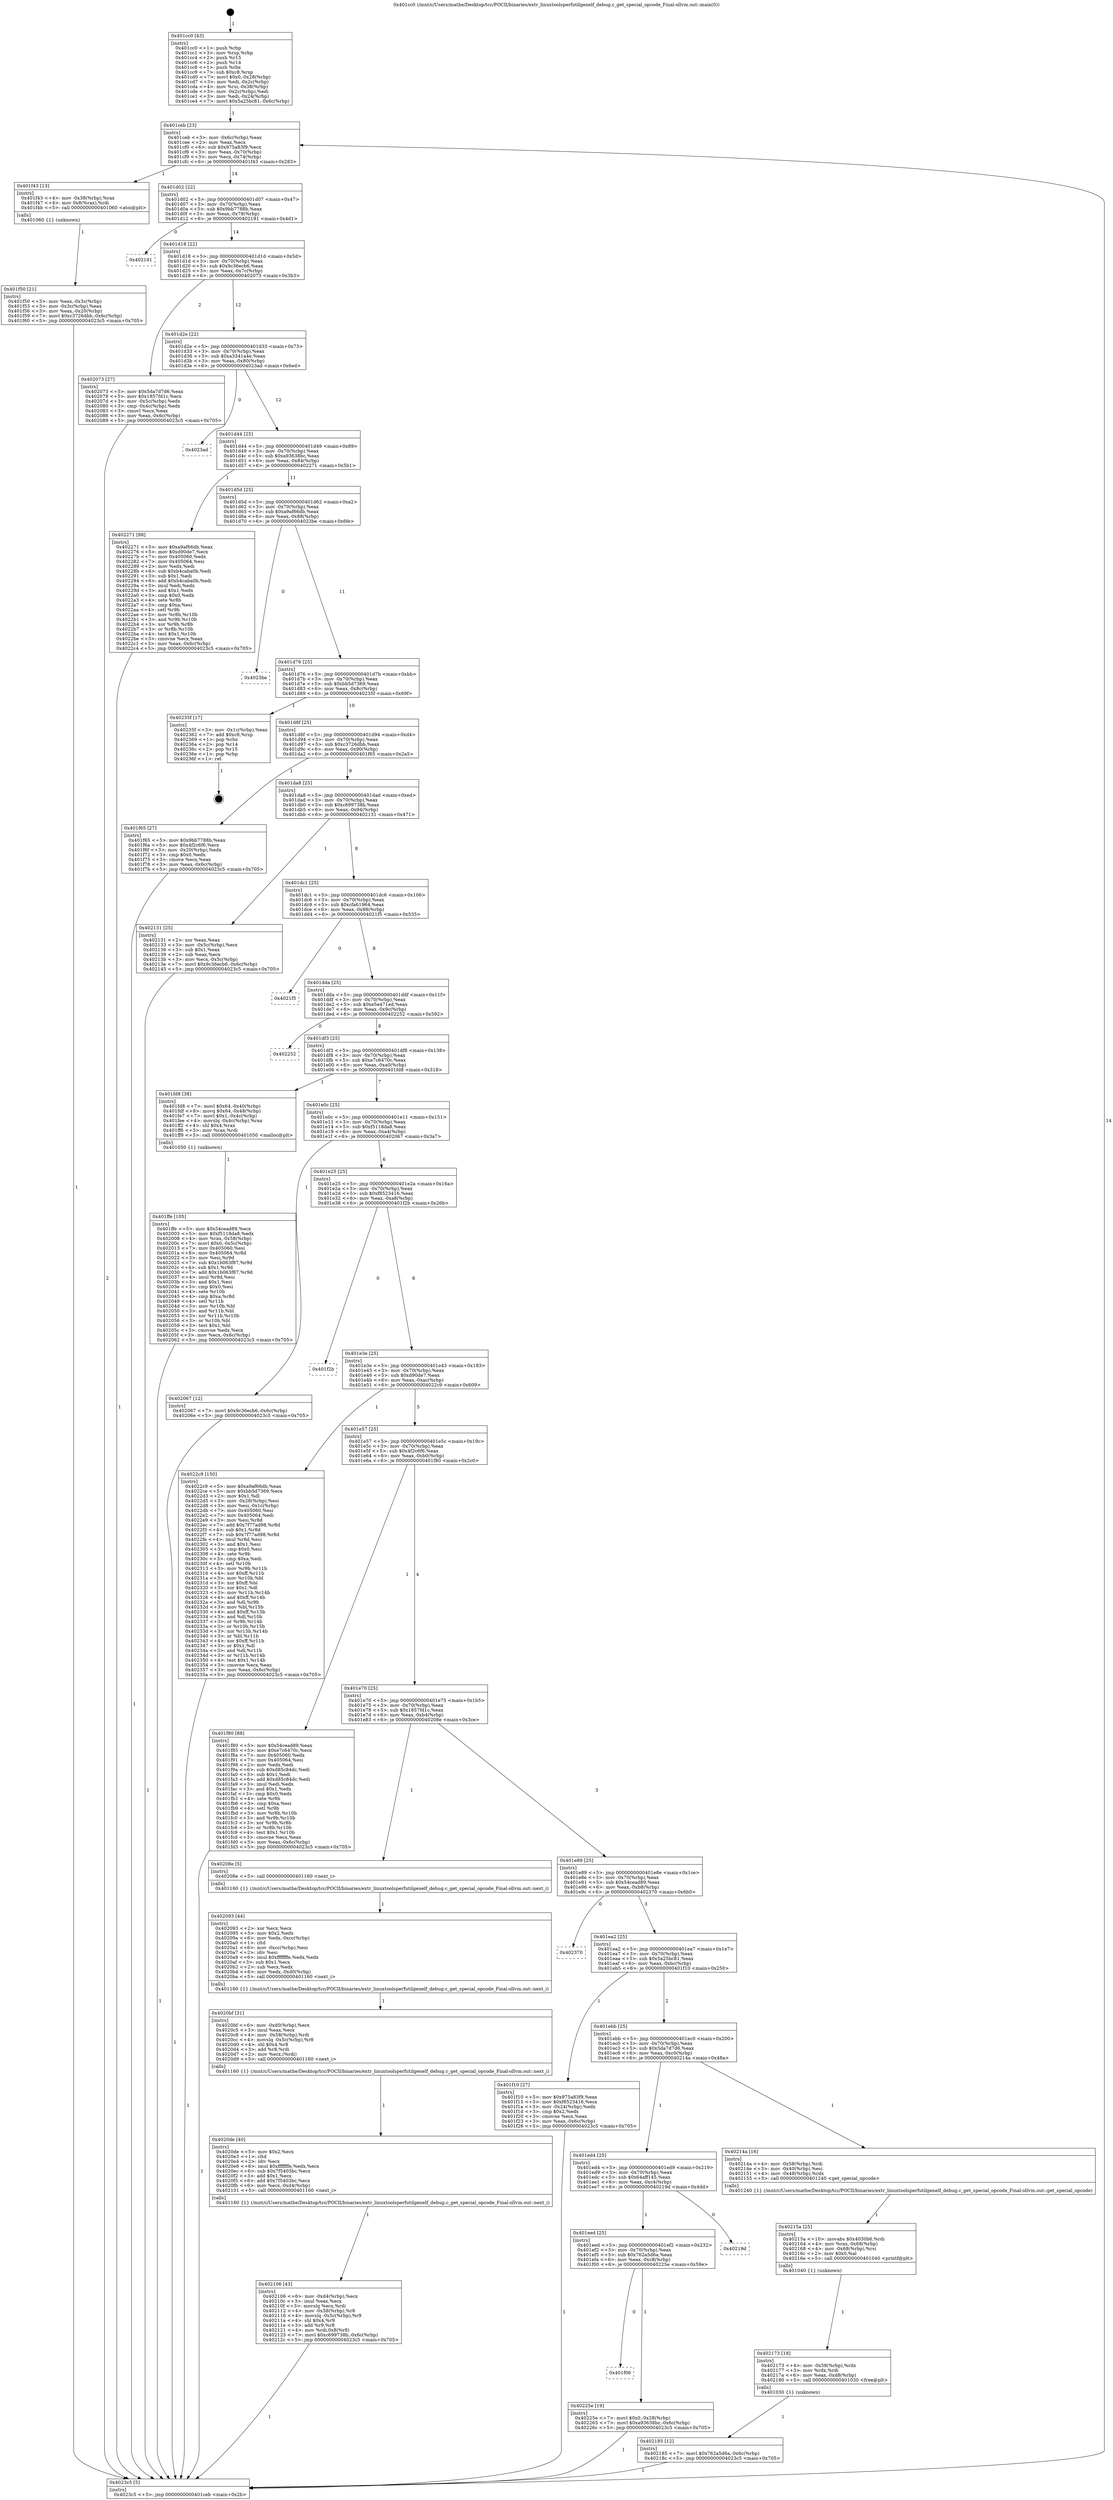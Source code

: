 digraph "0x401cc0" {
  label = "0x401cc0 (/mnt/c/Users/mathe/Desktop/tcc/POCII/binaries/extr_linuxtoolsperfutilgenelf_debug.c_get_special_opcode_Final-ollvm.out::main(0))"
  labelloc = "t"
  node[shape=record]

  Entry [label="",width=0.3,height=0.3,shape=circle,fillcolor=black,style=filled]
  "0x401ceb" [label="{
     0x401ceb [23]\l
     | [instrs]\l
     &nbsp;&nbsp;0x401ceb \<+3\>: mov -0x6c(%rbp),%eax\l
     &nbsp;&nbsp;0x401cee \<+2\>: mov %eax,%ecx\l
     &nbsp;&nbsp;0x401cf0 \<+6\>: sub $0x975a83f9,%ecx\l
     &nbsp;&nbsp;0x401cf6 \<+3\>: mov %eax,-0x70(%rbp)\l
     &nbsp;&nbsp;0x401cf9 \<+3\>: mov %ecx,-0x74(%rbp)\l
     &nbsp;&nbsp;0x401cfc \<+6\>: je 0000000000401f43 \<main+0x283\>\l
  }"]
  "0x401f43" [label="{
     0x401f43 [13]\l
     | [instrs]\l
     &nbsp;&nbsp;0x401f43 \<+4\>: mov -0x38(%rbp),%rax\l
     &nbsp;&nbsp;0x401f47 \<+4\>: mov 0x8(%rax),%rdi\l
     &nbsp;&nbsp;0x401f4b \<+5\>: call 0000000000401060 \<atoi@plt\>\l
     | [calls]\l
     &nbsp;&nbsp;0x401060 \{1\} (unknown)\l
  }"]
  "0x401d02" [label="{
     0x401d02 [22]\l
     | [instrs]\l
     &nbsp;&nbsp;0x401d02 \<+5\>: jmp 0000000000401d07 \<main+0x47\>\l
     &nbsp;&nbsp;0x401d07 \<+3\>: mov -0x70(%rbp),%eax\l
     &nbsp;&nbsp;0x401d0a \<+5\>: sub $0x9bb7788b,%eax\l
     &nbsp;&nbsp;0x401d0f \<+3\>: mov %eax,-0x78(%rbp)\l
     &nbsp;&nbsp;0x401d12 \<+6\>: je 0000000000402191 \<main+0x4d1\>\l
  }"]
  Exit [label="",width=0.3,height=0.3,shape=circle,fillcolor=black,style=filled,peripheries=2]
  "0x402191" [label="{
     0x402191\l
  }", style=dashed]
  "0x401d18" [label="{
     0x401d18 [22]\l
     | [instrs]\l
     &nbsp;&nbsp;0x401d18 \<+5\>: jmp 0000000000401d1d \<main+0x5d\>\l
     &nbsp;&nbsp;0x401d1d \<+3\>: mov -0x70(%rbp),%eax\l
     &nbsp;&nbsp;0x401d20 \<+5\>: sub $0x9c36ecb6,%eax\l
     &nbsp;&nbsp;0x401d25 \<+3\>: mov %eax,-0x7c(%rbp)\l
     &nbsp;&nbsp;0x401d28 \<+6\>: je 0000000000402073 \<main+0x3b3\>\l
  }"]
  "0x401f06" [label="{
     0x401f06\l
  }", style=dashed]
  "0x402073" [label="{
     0x402073 [27]\l
     | [instrs]\l
     &nbsp;&nbsp;0x402073 \<+5\>: mov $0x5da7d7d6,%eax\l
     &nbsp;&nbsp;0x402078 \<+5\>: mov $0x1857fd1c,%ecx\l
     &nbsp;&nbsp;0x40207d \<+3\>: mov -0x5c(%rbp),%edx\l
     &nbsp;&nbsp;0x402080 \<+3\>: cmp -0x4c(%rbp),%edx\l
     &nbsp;&nbsp;0x402083 \<+3\>: cmovl %ecx,%eax\l
     &nbsp;&nbsp;0x402086 \<+3\>: mov %eax,-0x6c(%rbp)\l
     &nbsp;&nbsp;0x402089 \<+5\>: jmp 00000000004023c5 \<main+0x705\>\l
  }"]
  "0x401d2e" [label="{
     0x401d2e [22]\l
     | [instrs]\l
     &nbsp;&nbsp;0x401d2e \<+5\>: jmp 0000000000401d33 \<main+0x73\>\l
     &nbsp;&nbsp;0x401d33 \<+3\>: mov -0x70(%rbp),%eax\l
     &nbsp;&nbsp;0x401d36 \<+5\>: sub $0xa3341a4e,%eax\l
     &nbsp;&nbsp;0x401d3b \<+3\>: mov %eax,-0x80(%rbp)\l
     &nbsp;&nbsp;0x401d3e \<+6\>: je 00000000004023ad \<main+0x6ed\>\l
  }"]
  "0x40225e" [label="{
     0x40225e [19]\l
     | [instrs]\l
     &nbsp;&nbsp;0x40225e \<+7\>: movl $0x0,-0x28(%rbp)\l
     &nbsp;&nbsp;0x402265 \<+7\>: movl $0xa93638bc,-0x6c(%rbp)\l
     &nbsp;&nbsp;0x40226c \<+5\>: jmp 00000000004023c5 \<main+0x705\>\l
  }"]
  "0x4023ad" [label="{
     0x4023ad\l
  }", style=dashed]
  "0x401d44" [label="{
     0x401d44 [25]\l
     | [instrs]\l
     &nbsp;&nbsp;0x401d44 \<+5\>: jmp 0000000000401d49 \<main+0x89\>\l
     &nbsp;&nbsp;0x401d49 \<+3\>: mov -0x70(%rbp),%eax\l
     &nbsp;&nbsp;0x401d4c \<+5\>: sub $0xa93638bc,%eax\l
     &nbsp;&nbsp;0x401d51 \<+6\>: mov %eax,-0x84(%rbp)\l
     &nbsp;&nbsp;0x401d57 \<+6\>: je 0000000000402271 \<main+0x5b1\>\l
  }"]
  "0x401eed" [label="{
     0x401eed [25]\l
     | [instrs]\l
     &nbsp;&nbsp;0x401eed \<+5\>: jmp 0000000000401ef2 \<main+0x232\>\l
     &nbsp;&nbsp;0x401ef2 \<+3\>: mov -0x70(%rbp),%eax\l
     &nbsp;&nbsp;0x401ef5 \<+5\>: sub $0x762a5d6a,%eax\l
     &nbsp;&nbsp;0x401efa \<+6\>: mov %eax,-0xc8(%rbp)\l
     &nbsp;&nbsp;0x401f00 \<+6\>: je 000000000040225e \<main+0x59e\>\l
  }"]
  "0x402271" [label="{
     0x402271 [88]\l
     | [instrs]\l
     &nbsp;&nbsp;0x402271 \<+5\>: mov $0xa9af66db,%eax\l
     &nbsp;&nbsp;0x402276 \<+5\>: mov $0xd90de7,%ecx\l
     &nbsp;&nbsp;0x40227b \<+7\>: mov 0x405060,%edx\l
     &nbsp;&nbsp;0x402282 \<+7\>: mov 0x405064,%esi\l
     &nbsp;&nbsp;0x402289 \<+2\>: mov %edx,%edi\l
     &nbsp;&nbsp;0x40228b \<+6\>: sub $0xb4caba0b,%edi\l
     &nbsp;&nbsp;0x402291 \<+3\>: sub $0x1,%edi\l
     &nbsp;&nbsp;0x402294 \<+6\>: add $0xb4caba0b,%edi\l
     &nbsp;&nbsp;0x40229a \<+3\>: imul %edi,%edx\l
     &nbsp;&nbsp;0x40229d \<+3\>: and $0x1,%edx\l
     &nbsp;&nbsp;0x4022a0 \<+3\>: cmp $0x0,%edx\l
     &nbsp;&nbsp;0x4022a3 \<+4\>: sete %r8b\l
     &nbsp;&nbsp;0x4022a7 \<+3\>: cmp $0xa,%esi\l
     &nbsp;&nbsp;0x4022aa \<+4\>: setl %r9b\l
     &nbsp;&nbsp;0x4022ae \<+3\>: mov %r8b,%r10b\l
     &nbsp;&nbsp;0x4022b1 \<+3\>: and %r9b,%r10b\l
     &nbsp;&nbsp;0x4022b4 \<+3\>: xor %r9b,%r8b\l
     &nbsp;&nbsp;0x4022b7 \<+3\>: or %r8b,%r10b\l
     &nbsp;&nbsp;0x4022ba \<+4\>: test $0x1,%r10b\l
     &nbsp;&nbsp;0x4022be \<+3\>: cmovne %ecx,%eax\l
     &nbsp;&nbsp;0x4022c1 \<+3\>: mov %eax,-0x6c(%rbp)\l
     &nbsp;&nbsp;0x4022c4 \<+5\>: jmp 00000000004023c5 \<main+0x705\>\l
  }"]
  "0x401d5d" [label="{
     0x401d5d [25]\l
     | [instrs]\l
     &nbsp;&nbsp;0x401d5d \<+5\>: jmp 0000000000401d62 \<main+0xa2\>\l
     &nbsp;&nbsp;0x401d62 \<+3\>: mov -0x70(%rbp),%eax\l
     &nbsp;&nbsp;0x401d65 \<+5\>: sub $0xa9af66db,%eax\l
     &nbsp;&nbsp;0x401d6a \<+6\>: mov %eax,-0x88(%rbp)\l
     &nbsp;&nbsp;0x401d70 \<+6\>: je 00000000004023be \<main+0x6fe\>\l
  }"]
  "0x40219d" [label="{
     0x40219d\l
  }", style=dashed]
  "0x4023be" [label="{
     0x4023be\l
  }", style=dashed]
  "0x401d76" [label="{
     0x401d76 [25]\l
     | [instrs]\l
     &nbsp;&nbsp;0x401d76 \<+5\>: jmp 0000000000401d7b \<main+0xbb\>\l
     &nbsp;&nbsp;0x401d7b \<+3\>: mov -0x70(%rbp),%eax\l
     &nbsp;&nbsp;0x401d7e \<+5\>: sub $0xbb5d7369,%eax\l
     &nbsp;&nbsp;0x401d83 \<+6\>: mov %eax,-0x8c(%rbp)\l
     &nbsp;&nbsp;0x401d89 \<+6\>: je 000000000040235f \<main+0x69f\>\l
  }"]
  "0x402185" [label="{
     0x402185 [12]\l
     | [instrs]\l
     &nbsp;&nbsp;0x402185 \<+7\>: movl $0x762a5d6a,-0x6c(%rbp)\l
     &nbsp;&nbsp;0x40218c \<+5\>: jmp 00000000004023c5 \<main+0x705\>\l
  }"]
  "0x40235f" [label="{
     0x40235f [17]\l
     | [instrs]\l
     &nbsp;&nbsp;0x40235f \<+3\>: mov -0x1c(%rbp),%eax\l
     &nbsp;&nbsp;0x402362 \<+7\>: add $0xc8,%rsp\l
     &nbsp;&nbsp;0x402369 \<+1\>: pop %rbx\l
     &nbsp;&nbsp;0x40236a \<+2\>: pop %r14\l
     &nbsp;&nbsp;0x40236c \<+2\>: pop %r15\l
     &nbsp;&nbsp;0x40236e \<+1\>: pop %rbp\l
     &nbsp;&nbsp;0x40236f \<+1\>: ret\l
  }"]
  "0x401d8f" [label="{
     0x401d8f [25]\l
     | [instrs]\l
     &nbsp;&nbsp;0x401d8f \<+5\>: jmp 0000000000401d94 \<main+0xd4\>\l
     &nbsp;&nbsp;0x401d94 \<+3\>: mov -0x70(%rbp),%eax\l
     &nbsp;&nbsp;0x401d97 \<+5\>: sub $0xc3726dbb,%eax\l
     &nbsp;&nbsp;0x401d9c \<+6\>: mov %eax,-0x90(%rbp)\l
     &nbsp;&nbsp;0x401da2 \<+6\>: je 0000000000401f65 \<main+0x2a5\>\l
  }"]
  "0x402173" [label="{
     0x402173 [18]\l
     | [instrs]\l
     &nbsp;&nbsp;0x402173 \<+4\>: mov -0x58(%rbp),%rdx\l
     &nbsp;&nbsp;0x402177 \<+3\>: mov %rdx,%rdi\l
     &nbsp;&nbsp;0x40217a \<+6\>: mov %eax,-0xd8(%rbp)\l
     &nbsp;&nbsp;0x402180 \<+5\>: call 0000000000401030 \<free@plt\>\l
     | [calls]\l
     &nbsp;&nbsp;0x401030 \{1\} (unknown)\l
  }"]
  "0x401f65" [label="{
     0x401f65 [27]\l
     | [instrs]\l
     &nbsp;&nbsp;0x401f65 \<+5\>: mov $0x9bb7788b,%eax\l
     &nbsp;&nbsp;0x401f6a \<+5\>: mov $0x4f2c6f6,%ecx\l
     &nbsp;&nbsp;0x401f6f \<+3\>: mov -0x20(%rbp),%edx\l
     &nbsp;&nbsp;0x401f72 \<+3\>: cmp $0x0,%edx\l
     &nbsp;&nbsp;0x401f75 \<+3\>: cmove %ecx,%eax\l
     &nbsp;&nbsp;0x401f78 \<+3\>: mov %eax,-0x6c(%rbp)\l
     &nbsp;&nbsp;0x401f7b \<+5\>: jmp 00000000004023c5 \<main+0x705\>\l
  }"]
  "0x401da8" [label="{
     0x401da8 [25]\l
     | [instrs]\l
     &nbsp;&nbsp;0x401da8 \<+5\>: jmp 0000000000401dad \<main+0xed\>\l
     &nbsp;&nbsp;0x401dad \<+3\>: mov -0x70(%rbp),%eax\l
     &nbsp;&nbsp;0x401db0 \<+5\>: sub $0xc699738b,%eax\l
     &nbsp;&nbsp;0x401db5 \<+6\>: mov %eax,-0x94(%rbp)\l
     &nbsp;&nbsp;0x401dbb \<+6\>: je 0000000000402131 \<main+0x471\>\l
  }"]
  "0x40215a" [label="{
     0x40215a [25]\l
     | [instrs]\l
     &nbsp;&nbsp;0x40215a \<+10\>: movabs $0x4030b6,%rdi\l
     &nbsp;&nbsp;0x402164 \<+4\>: mov %rax,-0x68(%rbp)\l
     &nbsp;&nbsp;0x402168 \<+4\>: mov -0x68(%rbp),%rsi\l
     &nbsp;&nbsp;0x40216c \<+2\>: mov $0x0,%al\l
     &nbsp;&nbsp;0x40216e \<+5\>: call 0000000000401040 \<printf@plt\>\l
     | [calls]\l
     &nbsp;&nbsp;0x401040 \{1\} (unknown)\l
  }"]
  "0x402131" [label="{
     0x402131 [25]\l
     | [instrs]\l
     &nbsp;&nbsp;0x402131 \<+2\>: xor %eax,%eax\l
     &nbsp;&nbsp;0x402133 \<+3\>: mov -0x5c(%rbp),%ecx\l
     &nbsp;&nbsp;0x402136 \<+3\>: sub $0x1,%eax\l
     &nbsp;&nbsp;0x402139 \<+2\>: sub %eax,%ecx\l
     &nbsp;&nbsp;0x40213b \<+3\>: mov %ecx,-0x5c(%rbp)\l
     &nbsp;&nbsp;0x40213e \<+7\>: movl $0x9c36ecb6,-0x6c(%rbp)\l
     &nbsp;&nbsp;0x402145 \<+5\>: jmp 00000000004023c5 \<main+0x705\>\l
  }"]
  "0x401dc1" [label="{
     0x401dc1 [25]\l
     | [instrs]\l
     &nbsp;&nbsp;0x401dc1 \<+5\>: jmp 0000000000401dc6 \<main+0x106\>\l
     &nbsp;&nbsp;0x401dc6 \<+3\>: mov -0x70(%rbp),%eax\l
     &nbsp;&nbsp;0x401dc9 \<+5\>: sub $0xcfa61964,%eax\l
     &nbsp;&nbsp;0x401dce \<+6\>: mov %eax,-0x98(%rbp)\l
     &nbsp;&nbsp;0x401dd4 \<+6\>: je 00000000004021f5 \<main+0x535\>\l
  }"]
  "0x401ed4" [label="{
     0x401ed4 [25]\l
     | [instrs]\l
     &nbsp;&nbsp;0x401ed4 \<+5\>: jmp 0000000000401ed9 \<main+0x219\>\l
     &nbsp;&nbsp;0x401ed9 \<+3\>: mov -0x70(%rbp),%eax\l
     &nbsp;&nbsp;0x401edc \<+5\>: sub $0x64aff145,%eax\l
     &nbsp;&nbsp;0x401ee1 \<+6\>: mov %eax,-0xc4(%rbp)\l
     &nbsp;&nbsp;0x401ee7 \<+6\>: je 000000000040219d \<main+0x4dd\>\l
  }"]
  "0x4021f5" [label="{
     0x4021f5\l
  }", style=dashed]
  "0x401dda" [label="{
     0x401dda [25]\l
     | [instrs]\l
     &nbsp;&nbsp;0x401dda \<+5\>: jmp 0000000000401ddf \<main+0x11f\>\l
     &nbsp;&nbsp;0x401ddf \<+3\>: mov -0x70(%rbp),%eax\l
     &nbsp;&nbsp;0x401de2 \<+5\>: sub $0xe5e471ed,%eax\l
     &nbsp;&nbsp;0x401de7 \<+6\>: mov %eax,-0x9c(%rbp)\l
     &nbsp;&nbsp;0x401ded \<+6\>: je 0000000000402252 \<main+0x592\>\l
  }"]
  "0x40214a" [label="{
     0x40214a [16]\l
     | [instrs]\l
     &nbsp;&nbsp;0x40214a \<+4\>: mov -0x58(%rbp),%rdi\l
     &nbsp;&nbsp;0x40214e \<+3\>: mov -0x40(%rbp),%esi\l
     &nbsp;&nbsp;0x402151 \<+4\>: mov -0x48(%rbp),%rdx\l
     &nbsp;&nbsp;0x402155 \<+5\>: call 0000000000401240 \<get_special_opcode\>\l
     | [calls]\l
     &nbsp;&nbsp;0x401240 \{1\} (/mnt/c/Users/mathe/Desktop/tcc/POCII/binaries/extr_linuxtoolsperfutilgenelf_debug.c_get_special_opcode_Final-ollvm.out::get_special_opcode)\l
  }"]
  "0x402252" [label="{
     0x402252\l
  }", style=dashed]
  "0x401df3" [label="{
     0x401df3 [25]\l
     | [instrs]\l
     &nbsp;&nbsp;0x401df3 \<+5\>: jmp 0000000000401df8 \<main+0x138\>\l
     &nbsp;&nbsp;0x401df8 \<+3\>: mov -0x70(%rbp),%eax\l
     &nbsp;&nbsp;0x401dfb \<+5\>: sub $0xe7c6470c,%eax\l
     &nbsp;&nbsp;0x401e00 \<+6\>: mov %eax,-0xa0(%rbp)\l
     &nbsp;&nbsp;0x401e06 \<+6\>: je 0000000000401fd8 \<main+0x318\>\l
  }"]
  "0x402106" [label="{
     0x402106 [43]\l
     | [instrs]\l
     &nbsp;&nbsp;0x402106 \<+6\>: mov -0xd4(%rbp),%ecx\l
     &nbsp;&nbsp;0x40210c \<+3\>: imul %eax,%ecx\l
     &nbsp;&nbsp;0x40210f \<+3\>: movslq %ecx,%rdi\l
     &nbsp;&nbsp;0x402112 \<+4\>: mov -0x58(%rbp),%r8\l
     &nbsp;&nbsp;0x402116 \<+4\>: movslq -0x5c(%rbp),%r9\l
     &nbsp;&nbsp;0x40211a \<+4\>: shl $0x4,%r9\l
     &nbsp;&nbsp;0x40211e \<+3\>: add %r9,%r8\l
     &nbsp;&nbsp;0x402121 \<+4\>: mov %rdi,0x8(%r8)\l
     &nbsp;&nbsp;0x402125 \<+7\>: movl $0xc699738b,-0x6c(%rbp)\l
     &nbsp;&nbsp;0x40212c \<+5\>: jmp 00000000004023c5 \<main+0x705\>\l
  }"]
  "0x401fd8" [label="{
     0x401fd8 [38]\l
     | [instrs]\l
     &nbsp;&nbsp;0x401fd8 \<+7\>: movl $0x64,-0x40(%rbp)\l
     &nbsp;&nbsp;0x401fdf \<+8\>: movq $0x64,-0x48(%rbp)\l
     &nbsp;&nbsp;0x401fe7 \<+7\>: movl $0x1,-0x4c(%rbp)\l
     &nbsp;&nbsp;0x401fee \<+4\>: movslq -0x4c(%rbp),%rax\l
     &nbsp;&nbsp;0x401ff2 \<+4\>: shl $0x4,%rax\l
     &nbsp;&nbsp;0x401ff6 \<+3\>: mov %rax,%rdi\l
     &nbsp;&nbsp;0x401ff9 \<+5\>: call 0000000000401050 \<malloc@plt\>\l
     | [calls]\l
     &nbsp;&nbsp;0x401050 \{1\} (unknown)\l
  }"]
  "0x401e0c" [label="{
     0x401e0c [25]\l
     | [instrs]\l
     &nbsp;&nbsp;0x401e0c \<+5\>: jmp 0000000000401e11 \<main+0x151\>\l
     &nbsp;&nbsp;0x401e11 \<+3\>: mov -0x70(%rbp),%eax\l
     &nbsp;&nbsp;0x401e14 \<+5\>: sub $0xf5118da8,%eax\l
     &nbsp;&nbsp;0x401e19 \<+6\>: mov %eax,-0xa4(%rbp)\l
     &nbsp;&nbsp;0x401e1f \<+6\>: je 0000000000402067 \<main+0x3a7\>\l
  }"]
  "0x4020de" [label="{
     0x4020de [40]\l
     | [instrs]\l
     &nbsp;&nbsp;0x4020de \<+5\>: mov $0x2,%ecx\l
     &nbsp;&nbsp;0x4020e3 \<+1\>: cltd\l
     &nbsp;&nbsp;0x4020e4 \<+2\>: idiv %ecx\l
     &nbsp;&nbsp;0x4020e6 \<+6\>: imul $0xfffffffe,%edx,%ecx\l
     &nbsp;&nbsp;0x4020ec \<+6\>: sub $0x7f5403bc,%ecx\l
     &nbsp;&nbsp;0x4020f2 \<+3\>: add $0x1,%ecx\l
     &nbsp;&nbsp;0x4020f5 \<+6\>: add $0x7f5403bc,%ecx\l
     &nbsp;&nbsp;0x4020fb \<+6\>: mov %ecx,-0xd4(%rbp)\l
     &nbsp;&nbsp;0x402101 \<+5\>: call 0000000000401160 \<next_i\>\l
     | [calls]\l
     &nbsp;&nbsp;0x401160 \{1\} (/mnt/c/Users/mathe/Desktop/tcc/POCII/binaries/extr_linuxtoolsperfutilgenelf_debug.c_get_special_opcode_Final-ollvm.out::next_i)\l
  }"]
  "0x402067" [label="{
     0x402067 [12]\l
     | [instrs]\l
     &nbsp;&nbsp;0x402067 \<+7\>: movl $0x9c36ecb6,-0x6c(%rbp)\l
     &nbsp;&nbsp;0x40206e \<+5\>: jmp 00000000004023c5 \<main+0x705\>\l
  }"]
  "0x401e25" [label="{
     0x401e25 [25]\l
     | [instrs]\l
     &nbsp;&nbsp;0x401e25 \<+5\>: jmp 0000000000401e2a \<main+0x16a\>\l
     &nbsp;&nbsp;0x401e2a \<+3\>: mov -0x70(%rbp),%eax\l
     &nbsp;&nbsp;0x401e2d \<+5\>: sub $0xf8523416,%eax\l
     &nbsp;&nbsp;0x401e32 \<+6\>: mov %eax,-0xa8(%rbp)\l
     &nbsp;&nbsp;0x401e38 \<+6\>: je 0000000000401f2b \<main+0x26b\>\l
  }"]
  "0x4020bf" [label="{
     0x4020bf [31]\l
     | [instrs]\l
     &nbsp;&nbsp;0x4020bf \<+6\>: mov -0xd0(%rbp),%ecx\l
     &nbsp;&nbsp;0x4020c5 \<+3\>: imul %eax,%ecx\l
     &nbsp;&nbsp;0x4020c8 \<+4\>: mov -0x58(%rbp),%rdi\l
     &nbsp;&nbsp;0x4020cc \<+4\>: movslq -0x5c(%rbp),%r8\l
     &nbsp;&nbsp;0x4020d0 \<+4\>: shl $0x4,%r8\l
     &nbsp;&nbsp;0x4020d4 \<+3\>: add %r8,%rdi\l
     &nbsp;&nbsp;0x4020d7 \<+2\>: mov %ecx,(%rdi)\l
     &nbsp;&nbsp;0x4020d9 \<+5\>: call 0000000000401160 \<next_i\>\l
     | [calls]\l
     &nbsp;&nbsp;0x401160 \{1\} (/mnt/c/Users/mathe/Desktop/tcc/POCII/binaries/extr_linuxtoolsperfutilgenelf_debug.c_get_special_opcode_Final-ollvm.out::next_i)\l
  }"]
  "0x401f2b" [label="{
     0x401f2b\l
  }", style=dashed]
  "0x401e3e" [label="{
     0x401e3e [25]\l
     | [instrs]\l
     &nbsp;&nbsp;0x401e3e \<+5\>: jmp 0000000000401e43 \<main+0x183\>\l
     &nbsp;&nbsp;0x401e43 \<+3\>: mov -0x70(%rbp),%eax\l
     &nbsp;&nbsp;0x401e46 \<+5\>: sub $0xd90de7,%eax\l
     &nbsp;&nbsp;0x401e4b \<+6\>: mov %eax,-0xac(%rbp)\l
     &nbsp;&nbsp;0x401e51 \<+6\>: je 00000000004022c9 \<main+0x609\>\l
  }"]
  "0x402093" [label="{
     0x402093 [44]\l
     | [instrs]\l
     &nbsp;&nbsp;0x402093 \<+2\>: xor %ecx,%ecx\l
     &nbsp;&nbsp;0x402095 \<+5\>: mov $0x2,%edx\l
     &nbsp;&nbsp;0x40209a \<+6\>: mov %edx,-0xcc(%rbp)\l
     &nbsp;&nbsp;0x4020a0 \<+1\>: cltd\l
     &nbsp;&nbsp;0x4020a1 \<+6\>: mov -0xcc(%rbp),%esi\l
     &nbsp;&nbsp;0x4020a7 \<+2\>: idiv %esi\l
     &nbsp;&nbsp;0x4020a9 \<+6\>: imul $0xfffffffe,%edx,%edx\l
     &nbsp;&nbsp;0x4020af \<+3\>: sub $0x1,%ecx\l
     &nbsp;&nbsp;0x4020b2 \<+2\>: sub %ecx,%edx\l
     &nbsp;&nbsp;0x4020b4 \<+6\>: mov %edx,-0xd0(%rbp)\l
     &nbsp;&nbsp;0x4020ba \<+5\>: call 0000000000401160 \<next_i\>\l
     | [calls]\l
     &nbsp;&nbsp;0x401160 \{1\} (/mnt/c/Users/mathe/Desktop/tcc/POCII/binaries/extr_linuxtoolsperfutilgenelf_debug.c_get_special_opcode_Final-ollvm.out::next_i)\l
  }"]
  "0x4022c9" [label="{
     0x4022c9 [150]\l
     | [instrs]\l
     &nbsp;&nbsp;0x4022c9 \<+5\>: mov $0xa9af66db,%eax\l
     &nbsp;&nbsp;0x4022ce \<+5\>: mov $0xbb5d7369,%ecx\l
     &nbsp;&nbsp;0x4022d3 \<+2\>: mov $0x1,%dl\l
     &nbsp;&nbsp;0x4022d5 \<+3\>: mov -0x28(%rbp),%esi\l
     &nbsp;&nbsp;0x4022d8 \<+3\>: mov %esi,-0x1c(%rbp)\l
     &nbsp;&nbsp;0x4022db \<+7\>: mov 0x405060,%esi\l
     &nbsp;&nbsp;0x4022e2 \<+7\>: mov 0x405064,%edi\l
     &nbsp;&nbsp;0x4022e9 \<+3\>: mov %esi,%r8d\l
     &nbsp;&nbsp;0x4022ec \<+7\>: add $0x7f77ad98,%r8d\l
     &nbsp;&nbsp;0x4022f3 \<+4\>: sub $0x1,%r8d\l
     &nbsp;&nbsp;0x4022f7 \<+7\>: sub $0x7f77ad98,%r8d\l
     &nbsp;&nbsp;0x4022fe \<+4\>: imul %r8d,%esi\l
     &nbsp;&nbsp;0x402302 \<+3\>: and $0x1,%esi\l
     &nbsp;&nbsp;0x402305 \<+3\>: cmp $0x0,%esi\l
     &nbsp;&nbsp;0x402308 \<+4\>: sete %r9b\l
     &nbsp;&nbsp;0x40230c \<+3\>: cmp $0xa,%edi\l
     &nbsp;&nbsp;0x40230f \<+4\>: setl %r10b\l
     &nbsp;&nbsp;0x402313 \<+3\>: mov %r9b,%r11b\l
     &nbsp;&nbsp;0x402316 \<+4\>: xor $0xff,%r11b\l
     &nbsp;&nbsp;0x40231a \<+3\>: mov %r10b,%bl\l
     &nbsp;&nbsp;0x40231d \<+3\>: xor $0xff,%bl\l
     &nbsp;&nbsp;0x402320 \<+3\>: xor $0x1,%dl\l
     &nbsp;&nbsp;0x402323 \<+3\>: mov %r11b,%r14b\l
     &nbsp;&nbsp;0x402326 \<+4\>: and $0xff,%r14b\l
     &nbsp;&nbsp;0x40232a \<+3\>: and %dl,%r9b\l
     &nbsp;&nbsp;0x40232d \<+3\>: mov %bl,%r15b\l
     &nbsp;&nbsp;0x402330 \<+4\>: and $0xff,%r15b\l
     &nbsp;&nbsp;0x402334 \<+3\>: and %dl,%r10b\l
     &nbsp;&nbsp;0x402337 \<+3\>: or %r9b,%r14b\l
     &nbsp;&nbsp;0x40233a \<+3\>: or %r10b,%r15b\l
     &nbsp;&nbsp;0x40233d \<+3\>: xor %r15b,%r14b\l
     &nbsp;&nbsp;0x402340 \<+3\>: or %bl,%r11b\l
     &nbsp;&nbsp;0x402343 \<+4\>: xor $0xff,%r11b\l
     &nbsp;&nbsp;0x402347 \<+3\>: or $0x1,%dl\l
     &nbsp;&nbsp;0x40234a \<+3\>: and %dl,%r11b\l
     &nbsp;&nbsp;0x40234d \<+3\>: or %r11b,%r14b\l
     &nbsp;&nbsp;0x402350 \<+4\>: test $0x1,%r14b\l
     &nbsp;&nbsp;0x402354 \<+3\>: cmovne %ecx,%eax\l
     &nbsp;&nbsp;0x402357 \<+3\>: mov %eax,-0x6c(%rbp)\l
     &nbsp;&nbsp;0x40235a \<+5\>: jmp 00000000004023c5 \<main+0x705\>\l
  }"]
  "0x401e57" [label="{
     0x401e57 [25]\l
     | [instrs]\l
     &nbsp;&nbsp;0x401e57 \<+5\>: jmp 0000000000401e5c \<main+0x19c\>\l
     &nbsp;&nbsp;0x401e5c \<+3\>: mov -0x70(%rbp),%eax\l
     &nbsp;&nbsp;0x401e5f \<+5\>: sub $0x4f2c6f6,%eax\l
     &nbsp;&nbsp;0x401e64 \<+6\>: mov %eax,-0xb0(%rbp)\l
     &nbsp;&nbsp;0x401e6a \<+6\>: je 0000000000401f80 \<main+0x2c0\>\l
  }"]
  "0x401ffe" [label="{
     0x401ffe [105]\l
     | [instrs]\l
     &nbsp;&nbsp;0x401ffe \<+5\>: mov $0x54cead89,%ecx\l
     &nbsp;&nbsp;0x402003 \<+5\>: mov $0xf5118da8,%edx\l
     &nbsp;&nbsp;0x402008 \<+4\>: mov %rax,-0x58(%rbp)\l
     &nbsp;&nbsp;0x40200c \<+7\>: movl $0x0,-0x5c(%rbp)\l
     &nbsp;&nbsp;0x402013 \<+7\>: mov 0x405060,%esi\l
     &nbsp;&nbsp;0x40201a \<+8\>: mov 0x405064,%r8d\l
     &nbsp;&nbsp;0x402022 \<+3\>: mov %esi,%r9d\l
     &nbsp;&nbsp;0x402025 \<+7\>: sub $0x1b063f87,%r9d\l
     &nbsp;&nbsp;0x40202c \<+4\>: sub $0x1,%r9d\l
     &nbsp;&nbsp;0x402030 \<+7\>: add $0x1b063f87,%r9d\l
     &nbsp;&nbsp;0x402037 \<+4\>: imul %r9d,%esi\l
     &nbsp;&nbsp;0x40203b \<+3\>: and $0x1,%esi\l
     &nbsp;&nbsp;0x40203e \<+3\>: cmp $0x0,%esi\l
     &nbsp;&nbsp;0x402041 \<+4\>: sete %r10b\l
     &nbsp;&nbsp;0x402045 \<+4\>: cmp $0xa,%r8d\l
     &nbsp;&nbsp;0x402049 \<+4\>: setl %r11b\l
     &nbsp;&nbsp;0x40204d \<+3\>: mov %r10b,%bl\l
     &nbsp;&nbsp;0x402050 \<+3\>: and %r11b,%bl\l
     &nbsp;&nbsp;0x402053 \<+3\>: xor %r11b,%r10b\l
     &nbsp;&nbsp;0x402056 \<+3\>: or %r10b,%bl\l
     &nbsp;&nbsp;0x402059 \<+3\>: test $0x1,%bl\l
     &nbsp;&nbsp;0x40205c \<+3\>: cmovne %edx,%ecx\l
     &nbsp;&nbsp;0x40205f \<+3\>: mov %ecx,-0x6c(%rbp)\l
     &nbsp;&nbsp;0x402062 \<+5\>: jmp 00000000004023c5 \<main+0x705\>\l
  }"]
  "0x401f80" [label="{
     0x401f80 [88]\l
     | [instrs]\l
     &nbsp;&nbsp;0x401f80 \<+5\>: mov $0x54cead89,%eax\l
     &nbsp;&nbsp;0x401f85 \<+5\>: mov $0xe7c6470c,%ecx\l
     &nbsp;&nbsp;0x401f8a \<+7\>: mov 0x405060,%edx\l
     &nbsp;&nbsp;0x401f91 \<+7\>: mov 0x405064,%esi\l
     &nbsp;&nbsp;0x401f98 \<+2\>: mov %edx,%edi\l
     &nbsp;&nbsp;0x401f9a \<+6\>: sub $0xd85c84dc,%edi\l
     &nbsp;&nbsp;0x401fa0 \<+3\>: sub $0x1,%edi\l
     &nbsp;&nbsp;0x401fa3 \<+6\>: add $0xd85c84dc,%edi\l
     &nbsp;&nbsp;0x401fa9 \<+3\>: imul %edi,%edx\l
     &nbsp;&nbsp;0x401fac \<+3\>: and $0x1,%edx\l
     &nbsp;&nbsp;0x401faf \<+3\>: cmp $0x0,%edx\l
     &nbsp;&nbsp;0x401fb2 \<+4\>: sete %r8b\l
     &nbsp;&nbsp;0x401fb6 \<+3\>: cmp $0xa,%esi\l
     &nbsp;&nbsp;0x401fb9 \<+4\>: setl %r9b\l
     &nbsp;&nbsp;0x401fbd \<+3\>: mov %r8b,%r10b\l
     &nbsp;&nbsp;0x401fc0 \<+3\>: and %r9b,%r10b\l
     &nbsp;&nbsp;0x401fc3 \<+3\>: xor %r9b,%r8b\l
     &nbsp;&nbsp;0x401fc6 \<+3\>: or %r8b,%r10b\l
     &nbsp;&nbsp;0x401fc9 \<+4\>: test $0x1,%r10b\l
     &nbsp;&nbsp;0x401fcd \<+3\>: cmovne %ecx,%eax\l
     &nbsp;&nbsp;0x401fd0 \<+3\>: mov %eax,-0x6c(%rbp)\l
     &nbsp;&nbsp;0x401fd3 \<+5\>: jmp 00000000004023c5 \<main+0x705\>\l
  }"]
  "0x401e70" [label="{
     0x401e70 [25]\l
     | [instrs]\l
     &nbsp;&nbsp;0x401e70 \<+5\>: jmp 0000000000401e75 \<main+0x1b5\>\l
     &nbsp;&nbsp;0x401e75 \<+3\>: mov -0x70(%rbp),%eax\l
     &nbsp;&nbsp;0x401e78 \<+5\>: sub $0x1857fd1c,%eax\l
     &nbsp;&nbsp;0x401e7d \<+6\>: mov %eax,-0xb4(%rbp)\l
     &nbsp;&nbsp;0x401e83 \<+6\>: je 000000000040208e \<main+0x3ce\>\l
  }"]
  "0x401f50" [label="{
     0x401f50 [21]\l
     | [instrs]\l
     &nbsp;&nbsp;0x401f50 \<+3\>: mov %eax,-0x3c(%rbp)\l
     &nbsp;&nbsp;0x401f53 \<+3\>: mov -0x3c(%rbp),%eax\l
     &nbsp;&nbsp;0x401f56 \<+3\>: mov %eax,-0x20(%rbp)\l
     &nbsp;&nbsp;0x401f59 \<+7\>: movl $0xc3726dbb,-0x6c(%rbp)\l
     &nbsp;&nbsp;0x401f60 \<+5\>: jmp 00000000004023c5 \<main+0x705\>\l
  }"]
  "0x40208e" [label="{
     0x40208e [5]\l
     | [instrs]\l
     &nbsp;&nbsp;0x40208e \<+5\>: call 0000000000401160 \<next_i\>\l
     | [calls]\l
     &nbsp;&nbsp;0x401160 \{1\} (/mnt/c/Users/mathe/Desktop/tcc/POCII/binaries/extr_linuxtoolsperfutilgenelf_debug.c_get_special_opcode_Final-ollvm.out::next_i)\l
  }"]
  "0x401e89" [label="{
     0x401e89 [25]\l
     | [instrs]\l
     &nbsp;&nbsp;0x401e89 \<+5\>: jmp 0000000000401e8e \<main+0x1ce\>\l
     &nbsp;&nbsp;0x401e8e \<+3\>: mov -0x70(%rbp),%eax\l
     &nbsp;&nbsp;0x401e91 \<+5\>: sub $0x54cead89,%eax\l
     &nbsp;&nbsp;0x401e96 \<+6\>: mov %eax,-0xb8(%rbp)\l
     &nbsp;&nbsp;0x401e9c \<+6\>: je 0000000000402370 \<main+0x6b0\>\l
  }"]
  "0x401cc0" [label="{
     0x401cc0 [43]\l
     | [instrs]\l
     &nbsp;&nbsp;0x401cc0 \<+1\>: push %rbp\l
     &nbsp;&nbsp;0x401cc1 \<+3\>: mov %rsp,%rbp\l
     &nbsp;&nbsp;0x401cc4 \<+2\>: push %r15\l
     &nbsp;&nbsp;0x401cc6 \<+2\>: push %r14\l
     &nbsp;&nbsp;0x401cc8 \<+1\>: push %rbx\l
     &nbsp;&nbsp;0x401cc9 \<+7\>: sub $0xc8,%rsp\l
     &nbsp;&nbsp;0x401cd0 \<+7\>: movl $0x0,-0x28(%rbp)\l
     &nbsp;&nbsp;0x401cd7 \<+3\>: mov %edi,-0x2c(%rbp)\l
     &nbsp;&nbsp;0x401cda \<+4\>: mov %rsi,-0x38(%rbp)\l
     &nbsp;&nbsp;0x401cde \<+3\>: mov -0x2c(%rbp),%edi\l
     &nbsp;&nbsp;0x401ce1 \<+3\>: mov %edi,-0x24(%rbp)\l
     &nbsp;&nbsp;0x401ce4 \<+7\>: movl $0x5a25bc81,-0x6c(%rbp)\l
  }"]
  "0x402370" [label="{
     0x402370\l
  }", style=dashed]
  "0x401ea2" [label="{
     0x401ea2 [25]\l
     | [instrs]\l
     &nbsp;&nbsp;0x401ea2 \<+5\>: jmp 0000000000401ea7 \<main+0x1e7\>\l
     &nbsp;&nbsp;0x401ea7 \<+3\>: mov -0x70(%rbp),%eax\l
     &nbsp;&nbsp;0x401eaa \<+5\>: sub $0x5a25bc81,%eax\l
     &nbsp;&nbsp;0x401eaf \<+6\>: mov %eax,-0xbc(%rbp)\l
     &nbsp;&nbsp;0x401eb5 \<+6\>: je 0000000000401f10 \<main+0x250\>\l
  }"]
  "0x4023c5" [label="{
     0x4023c5 [5]\l
     | [instrs]\l
     &nbsp;&nbsp;0x4023c5 \<+5\>: jmp 0000000000401ceb \<main+0x2b\>\l
  }"]
  "0x401f10" [label="{
     0x401f10 [27]\l
     | [instrs]\l
     &nbsp;&nbsp;0x401f10 \<+5\>: mov $0x975a83f9,%eax\l
     &nbsp;&nbsp;0x401f15 \<+5\>: mov $0xf8523416,%ecx\l
     &nbsp;&nbsp;0x401f1a \<+3\>: mov -0x24(%rbp),%edx\l
     &nbsp;&nbsp;0x401f1d \<+3\>: cmp $0x2,%edx\l
     &nbsp;&nbsp;0x401f20 \<+3\>: cmovne %ecx,%eax\l
     &nbsp;&nbsp;0x401f23 \<+3\>: mov %eax,-0x6c(%rbp)\l
     &nbsp;&nbsp;0x401f26 \<+5\>: jmp 00000000004023c5 \<main+0x705\>\l
  }"]
  "0x401ebb" [label="{
     0x401ebb [25]\l
     | [instrs]\l
     &nbsp;&nbsp;0x401ebb \<+5\>: jmp 0000000000401ec0 \<main+0x200\>\l
     &nbsp;&nbsp;0x401ec0 \<+3\>: mov -0x70(%rbp),%eax\l
     &nbsp;&nbsp;0x401ec3 \<+5\>: sub $0x5da7d7d6,%eax\l
     &nbsp;&nbsp;0x401ec8 \<+6\>: mov %eax,-0xc0(%rbp)\l
     &nbsp;&nbsp;0x401ece \<+6\>: je 000000000040214a \<main+0x48a\>\l
  }"]
  Entry -> "0x401cc0" [label=" 1"]
  "0x401ceb" -> "0x401f43" [label=" 1"]
  "0x401ceb" -> "0x401d02" [label=" 14"]
  "0x40235f" -> Exit [label=" 1"]
  "0x401d02" -> "0x402191" [label=" 0"]
  "0x401d02" -> "0x401d18" [label=" 14"]
  "0x4022c9" -> "0x4023c5" [label=" 1"]
  "0x401d18" -> "0x402073" [label=" 2"]
  "0x401d18" -> "0x401d2e" [label=" 12"]
  "0x402271" -> "0x4023c5" [label=" 1"]
  "0x401d2e" -> "0x4023ad" [label=" 0"]
  "0x401d2e" -> "0x401d44" [label=" 12"]
  "0x40225e" -> "0x4023c5" [label=" 1"]
  "0x401d44" -> "0x402271" [label=" 1"]
  "0x401d44" -> "0x401d5d" [label=" 11"]
  "0x401eed" -> "0x40225e" [label=" 1"]
  "0x401d5d" -> "0x4023be" [label=" 0"]
  "0x401d5d" -> "0x401d76" [label=" 11"]
  "0x401eed" -> "0x401f06" [label=" 0"]
  "0x401d76" -> "0x40235f" [label=" 1"]
  "0x401d76" -> "0x401d8f" [label=" 10"]
  "0x401ed4" -> "0x40219d" [label=" 0"]
  "0x401d8f" -> "0x401f65" [label=" 1"]
  "0x401d8f" -> "0x401da8" [label=" 9"]
  "0x401ed4" -> "0x401eed" [label=" 1"]
  "0x401da8" -> "0x402131" [label=" 1"]
  "0x401da8" -> "0x401dc1" [label=" 8"]
  "0x402185" -> "0x4023c5" [label=" 1"]
  "0x401dc1" -> "0x4021f5" [label=" 0"]
  "0x401dc1" -> "0x401dda" [label=" 8"]
  "0x402173" -> "0x402185" [label=" 1"]
  "0x401dda" -> "0x402252" [label=" 0"]
  "0x401dda" -> "0x401df3" [label=" 8"]
  "0x40215a" -> "0x402173" [label=" 1"]
  "0x401df3" -> "0x401fd8" [label=" 1"]
  "0x401df3" -> "0x401e0c" [label=" 7"]
  "0x401ebb" -> "0x401ed4" [label=" 1"]
  "0x401e0c" -> "0x402067" [label=" 1"]
  "0x401e0c" -> "0x401e25" [label=" 6"]
  "0x401ebb" -> "0x40214a" [label=" 1"]
  "0x401e25" -> "0x401f2b" [label=" 0"]
  "0x401e25" -> "0x401e3e" [label=" 6"]
  "0x40214a" -> "0x40215a" [label=" 1"]
  "0x401e3e" -> "0x4022c9" [label=" 1"]
  "0x401e3e" -> "0x401e57" [label=" 5"]
  "0x402131" -> "0x4023c5" [label=" 1"]
  "0x401e57" -> "0x401f80" [label=" 1"]
  "0x401e57" -> "0x401e70" [label=" 4"]
  "0x402106" -> "0x4023c5" [label=" 1"]
  "0x401e70" -> "0x40208e" [label=" 1"]
  "0x401e70" -> "0x401e89" [label=" 3"]
  "0x4020de" -> "0x402106" [label=" 1"]
  "0x401e89" -> "0x402370" [label=" 0"]
  "0x401e89" -> "0x401ea2" [label=" 3"]
  "0x4020bf" -> "0x4020de" [label=" 1"]
  "0x401ea2" -> "0x401f10" [label=" 1"]
  "0x401ea2" -> "0x401ebb" [label=" 2"]
  "0x401f10" -> "0x4023c5" [label=" 1"]
  "0x401cc0" -> "0x401ceb" [label=" 1"]
  "0x4023c5" -> "0x401ceb" [label=" 14"]
  "0x401f43" -> "0x401f50" [label=" 1"]
  "0x401f50" -> "0x4023c5" [label=" 1"]
  "0x401f65" -> "0x4023c5" [label=" 1"]
  "0x401f80" -> "0x4023c5" [label=" 1"]
  "0x401fd8" -> "0x401ffe" [label=" 1"]
  "0x401ffe" -> "0x4023c5" [label=" 1"]
  "0x402067" -> "0x4023c5" [label=" 1"]
  "0x402073" -> "0x4023c5" [label=" 2"]
  "0x40208e" -> "0x402093" [label=" 1"]
  "0x402093" -> "0x4020bf" [label=" 1"]
}
